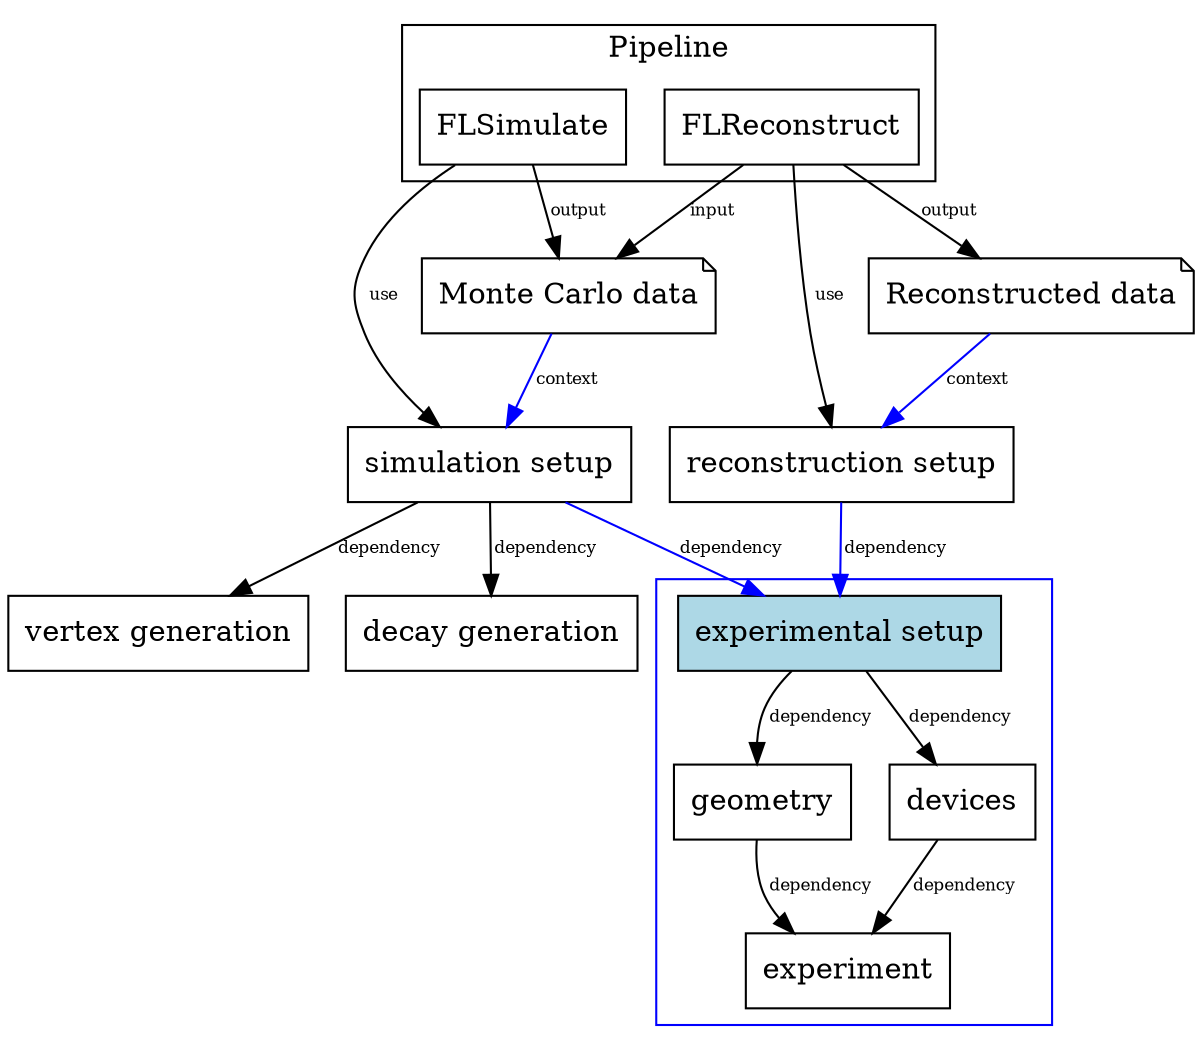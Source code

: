 digraph FLTagsConfRes1 {
	node [shape=box]
	subgraph cluster_expsetup {
		color="blue";

		tag00 [label="experiment"];
		tag0 [label="geometry"];
		tag1 [label="devices"];
		tag2 [label="experimental setup",
		      style="filled",
		      fillcolor="lightblue"];
	}

	tag3 [label="vertex generation"];
	tag4 [label="decay generation"];

	#{ rank=same, tag2, tag3, tag4 }
	tag5 [label="simulation setup"];
	tag50 [label="reconstruction setup"];
	#{ rank=same, tag5, tag50 }
	tag100 [shape="note", label="Monte Carlo data"];
	tag101 [shape="note", label="Reconstructed data"];
	#{ rank=same, tag6, tag16 }
	subgraph cluster_pipeline {
		label="Pipeline";
		tag6 [label="FLSimulate"];
		tag16 [label="FLReconstruct"];
        }
	#{ rank=same, tag100, tag101 }

	tag0 -> tag00 [label=" dependency ", fontsize=8];
	tag1 -> tag00 [label=" dependency ", fontsize=8];
	tag2 -> tag0 [label=" dependency ", fontsize=8];
	tag2 -> tag1 [label=" dependency ", fontsize=8];
	tag5 -> tag2 [label=" dependency ", fontsize=8, color="blue"];
	tag5 -> tag3 [label=" dependency ", fontsize=8];
	tag5 -> tag4 [label=" dependency ", fontsize=8];
	tag6 -> tag5 [label=" use ", fontsize=8];
	tag16 -> tag50 [label=" use ", fontsize=8];
	tag50 -> tag2 [label=" dependency ", fontsize=8, color="blue"];

	tag6 -> tag100 [label=" output ", fontsize=8];
	tag100 -> tag5 [label=" context ", fontsize=8, color="blue"];

	tag16 -> tag100 [label=" input ", fontsize=8];
	tag16 -> tag101 [label=" output ", fontsize=8];
	tag101 -> tag50 [label=" context ", fontsize=8, color="blue"];
}
